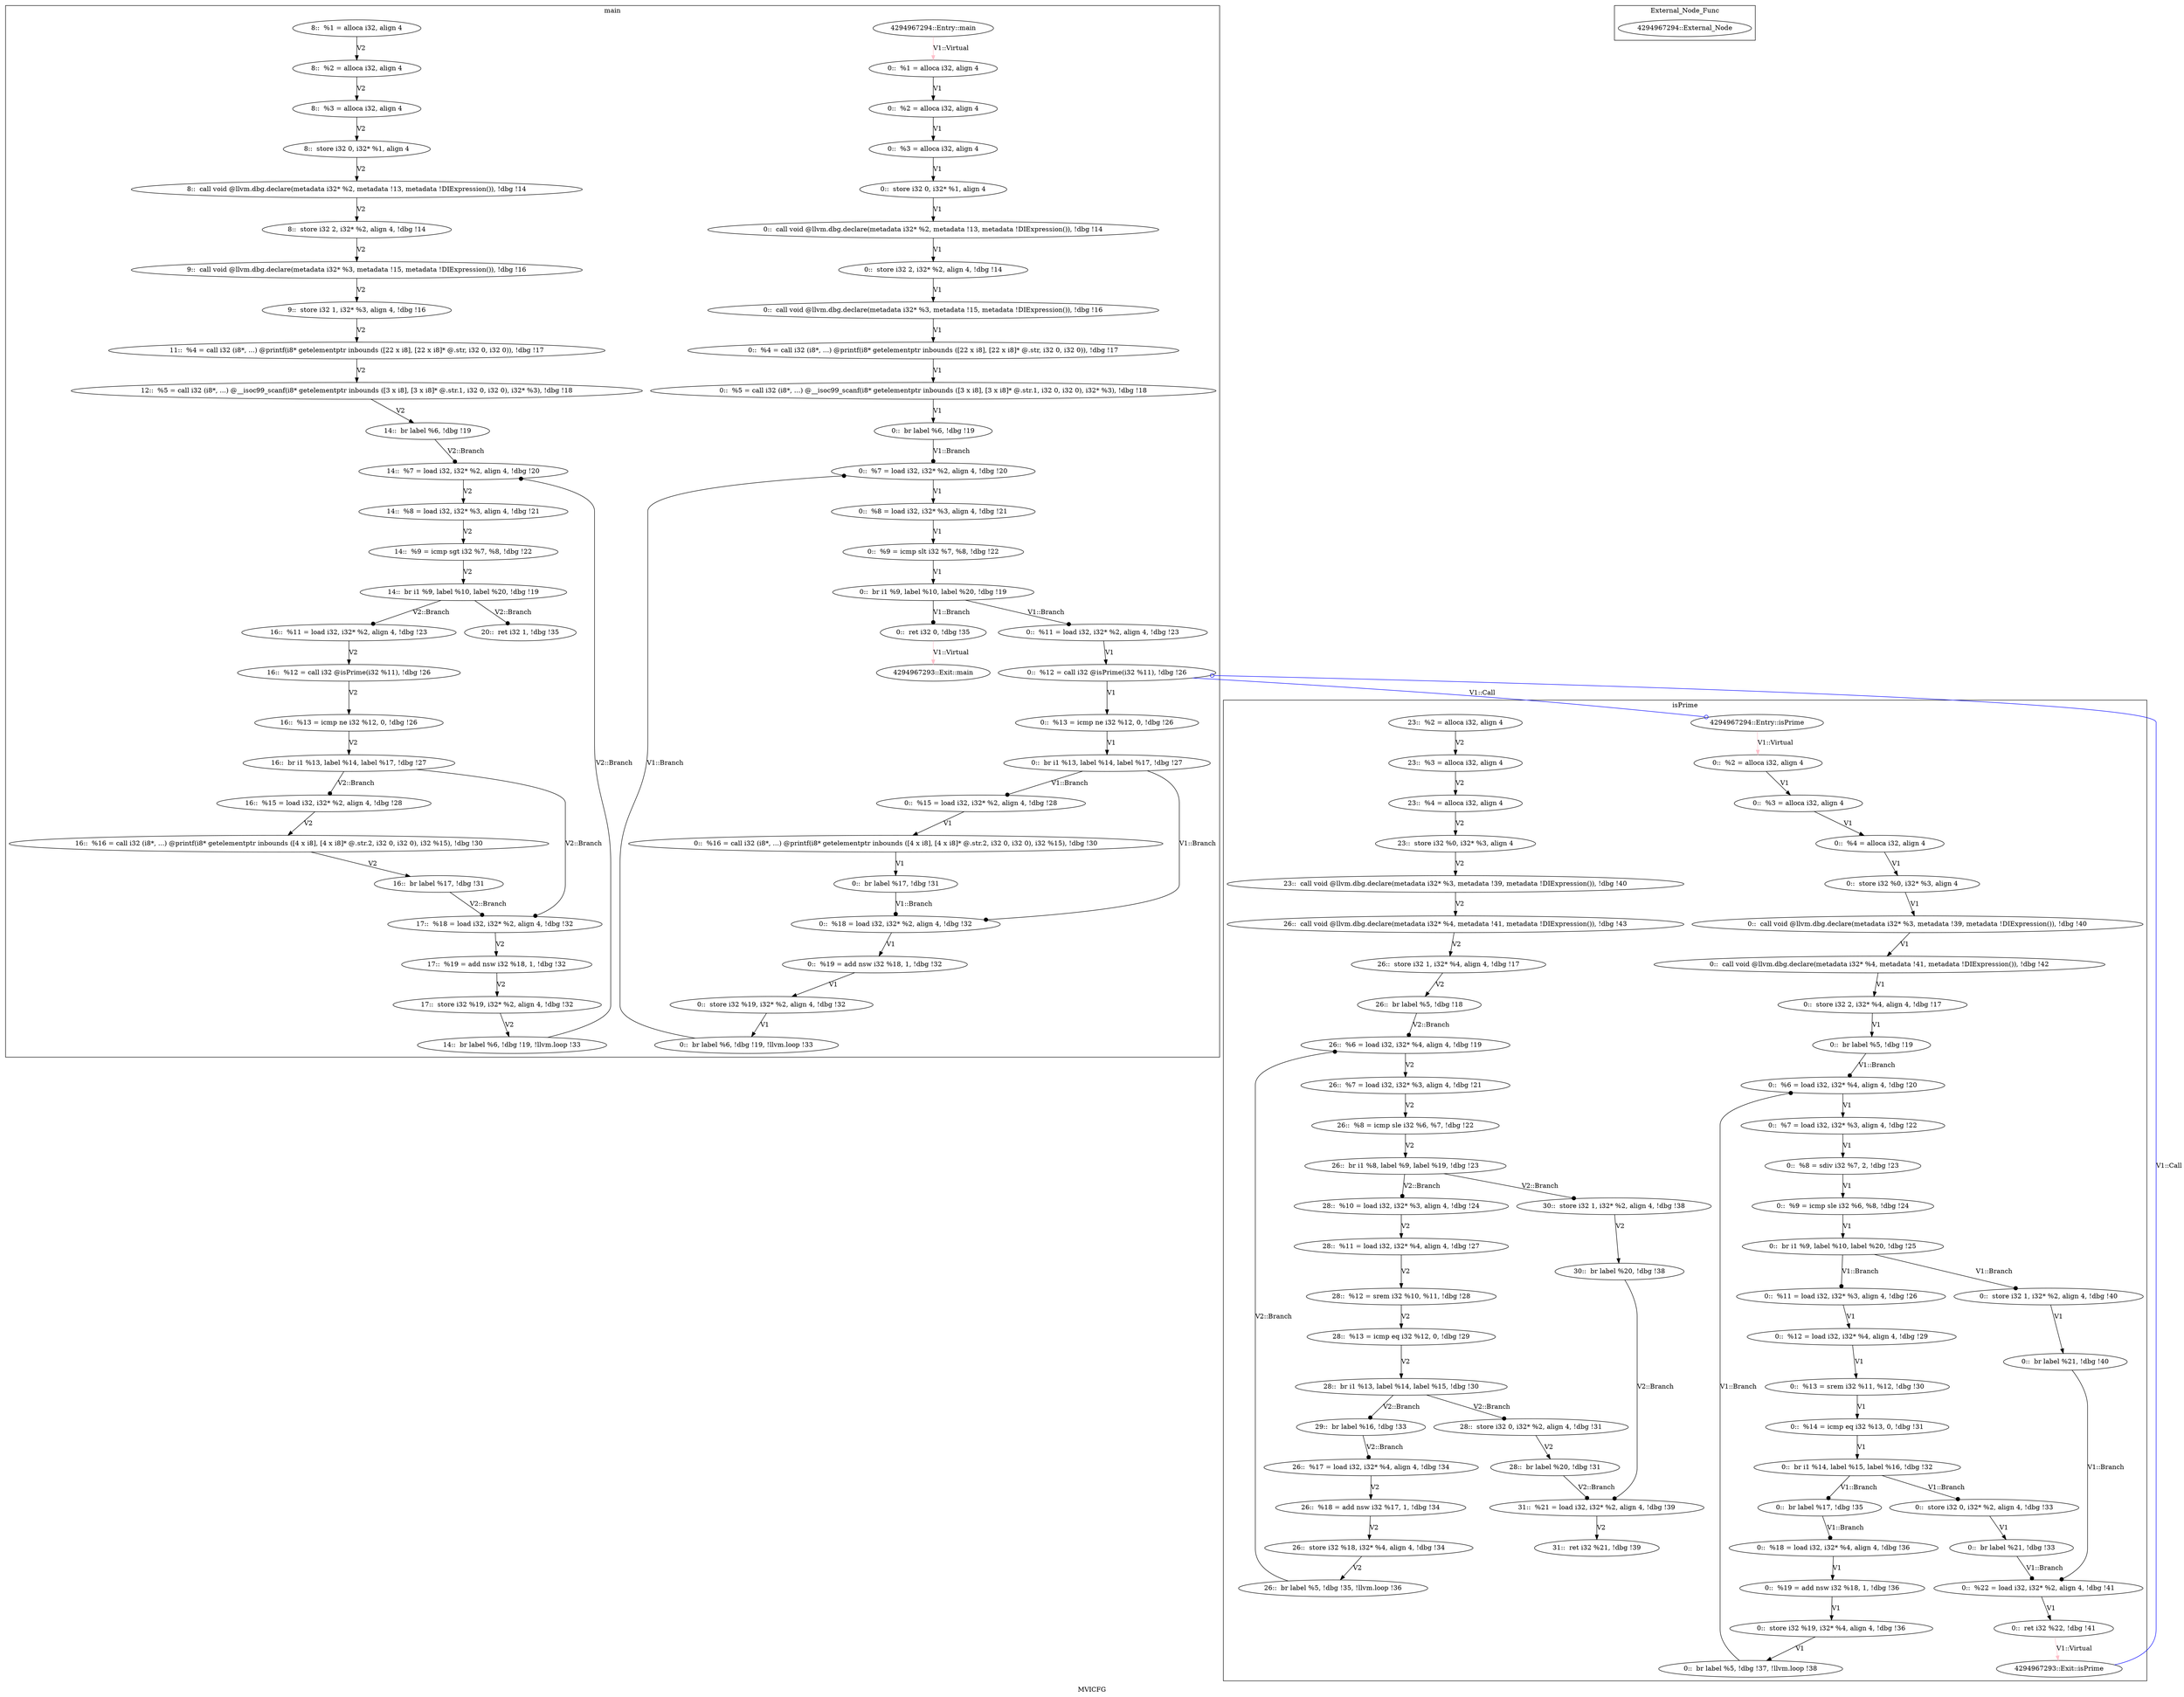 digraph "MVICFG" {
	label="MVICFG";
/* Generating Nodes */
	subgraph cluster_1 {
		label="main";
		"28" [label="4294967294::Entry::main"];
		"2" [label="0::  %1 = alloca i32, align 4"];
		"3" [label="0::  %2 = alloca i32, align 4"];
		"4" [label="0::  %3 = alloca i32, align 4"];
		"5" [label="0::  store i32 0, i32* %1, align 4"];
		"6" [label="0::  call void @llvm.dbg.declare(metadata i32* %2, metadata !13, metadata !DIExpression()), !dbg !14"];
		"7" [label="0::  store i32 2, i32* %2, align 4, !dbg !14"];
		"8" [label="0::  call void @llvm.dbg.declare(metadata i32* %3, metadata !15, metadata !DIExpression()), !dbg !16"];
		"9" [label="0::  %4 = call i32 (i8*, ...) @printf(i8* getelementptr inbounds ([22 x i8], [22 x i8]* @.str, i32 0, i32 0)), !dbg !17"];
		"10" [label="0::  %5 = call i32 (i8*, ...) @__isoc99_scanf(i8* getelementptr inbounds ([3 x i8], [3 x i8]* @.str.1, i32 0, i32 0), i32* %3), !dbg !18"];
		"11" [label="0::  br label %6, !dbg !19"];
		"12" [label="0::  %7 = load i32, i32* %2, align 4, !dbg !20"];
		"13" [label="0::  %8 = load i32, i32* %3, align 4, !dbg !21"];
		"14" [label="0::  %9 = icmp slt i32 %7, %8, !dbg !22"];
		"15" [label="0::  br i1 %9, label %10, label %20, !dbg !19"];
		"16" [label="0::  %11 = load i32, i32* %2, align 4, !dbg !23"];
		"17" [label="0::  %12 = call i32 @isPrime(i32 %11), !dbg !26"];
		"18" [label="0::  %13 = icmp ne i32 %12, 0, !dbg !26"];
		"19" [label="0::  br i1 %13, label %14, label %17, !dbg !27"];
		"20" [label="0::  %15 = load i32, i32* %2, align 4, !dbg !28"];
		"21" [label="0::  %16 = call i32 (i8*, ...) @printf(i8* getelementptr inbounds ([4 x i8], [4 x i8]* @.str.2, i32 0, i32 0), i32 %15), !dbg !30"];
		"22" [label="0::  br label %17, !dbg !31"];
		"23" [label="0::  %18 = load i32, i32* %2, align 4, !dbg !32"];
		"24" [label="0::  %19 = add nsw i32 %18, 1, !dbg !32"];
		"25" [label="0::  store i32 %19, i32* %2, align 4, !dbg !32"];
		"26" [label="0::  br label %6, !dbg !19, !llvm.loop !33"];
		"27" [label="0::  ret i32 0, !dbg !35"];
		"29" [label="4294967293::Exit::main"];
		"67" [label="8::  %1 = alloca i32, align 4"];
		"68" [label="8::  %2 = alloca i32, align 4"];
		"69" [label="8::  %3 = alloca i32, align 4"];
		"70" [label="8::  store i32 0, i32* %1, align 4"];
		"71" [label="8::  call void @llvm.dbg.declare(metadata i32* %2, metadata !13, metadata !DIExpression()), !dbg !14"];
		"72" [label="8::  store i32 2, i32* %2, align 4, !dbg !14"];
		"73" [label="9::  call void @llvm.dbg.declare(metadata i32* %3, metadata !15, metadata !DIExpression()), !dbg !16"];
		"74" [label="9::  store i32 1, i32* %3, align 4, !dbg !16"];
		"75" [label="11::  %4 = call i32 (i8*, ...) @printf(i8* getelementptr inbounds ([22 x i8], [22 x i8]* @.str, i32 0, i32 0)), !dbg !17"];
		"76" [label="12::  %5 = call i32 (i8*, ...) @__isoc99_scanf(i8* getelementptr inbounds ([3 x i8], [3 x i8]* @.str.1, i32 0, i32 0), i32* %3), !dbg !18"];
		"77" [label="14::  br label %6, !dbg !19"];
		"78" [label="14::  %7 = load i32, i32* %2, align 4, !dbg !20"];
		"79" [label="14::  %8 = load i32, i32* %3, align 4, !dbg !21"];
		"80" [label="14::  %9 = icmp sgt i32 %7, %8, !dbg !22"];
		"81" [label="14::  br i1 %9, label %10, label %20, !dbg !19"];
		"82" [label="14::  br label %6, !dbg !19, !llvm.loop !33"];
		"83" [label="16::  %11 = load i32, i32* %2, align 4, !dbg !23"];
		"84" [label="16::  %12 = call i32 @isPrime(i32 %11), !dbg !26"];
		"85" [label="16::  %13 = icmp ne i32 %12, 0, !dbg !26"];
		"86" [label="16::  br i1 %13, label %14, label %17, !dbg !27"];
		"87" [label="16::  %15 = load i32, i32* %2, align 4, !dbg !28"];
		"88" [label="16::  %16 = call i32 (i8*, ...) @printf(i8* getelementptr inbounds ([4 x i8], [4 x i8]* @.str.2, i32 0, i32 0), i32 %15), !dbg !30"];
		"89" [label="16::  br label %17, !dbg !31"];
		"90" [label="17::  %18 = load i32, i32* %2, align 4, !dbg !32"];
		"91" [label="17::  %19 = add nsw i32 %18, 1, !dbg !32"];
		"92" [label="17::  store i32 %19, i32* %2, align 4, !dbg !32"];
		"93" [label="20::  ret i32 1, !dbg !35"];
	}
	subgraph cluster_33 {
		label="isPrime";
		"63" [label="4294967294::Entry::isPrime"];
		"34" [label="0::  %2 = alloca i32, align 4"];
		"35" [label="0::  %3 = alloca i32, align 4"];
		"36" [label="0::  %4 = alloca i32, align 4"];
		"37" [label="0::  store i32 %0, i32* %3, align 4"];
		"38" [label="0::  call void @llvm.dbg.declare(metadata i32* %3, metadata !39, metadata !DIExpression()), !dbg !40"];
		"39" [label="0::  call void @llvm.dbg.declare(metadata i32* %4, metadata !41, metadata !DIExpression()), !dbg !42"];
		"40" [label="0::  store i32 2, i32* %4, align 4, !dbg !17"];
		"41" [label="0::  br label %5, !dbg !19"];
		"42" [label="0::  %6 = load i32, i32* %4, align 4, !dbg !20"];
		"43" [label="0::  %7 = load i32, i32* %3, align 4, !dbg !22"];
		"44" [label="0::  %8 = sdiv i32 %7, 2, !dbg !23"];
		"45" [label="0::  %9 = icmp sle i32 %6, %8, !dbg !24"];
		"46" [label="0::  br i1 %9, label %10, label %20, !dbg !25"];
		"47" [label="0::  %11 = load i32, i32* %3, align 4, !dbg !26"];
		"48" [label="0::  %12 = load i32, i32* %4, align 4, !dbg !29"];
		"49" [label="0::  %13 = srem i32 %11, %12, !dbg !30"];
		"50" [label="0::  %14 = icmp eq i32 %13, 0, !dbg !31"];
		"51" [label="0::  br i1 %14, label %15, label %16, !dbg !32"];
		"52" [label="0::  store i32 0, i32* %2, align 4, !dbg !33"];
		"53" [label="0::  br label %21, !dbg !33"];
		"54" [label="0::  br label %17, !dbg !35"];
		"55" [label="0::  %18 = load i32, i32* %4, align 4, !dbg !36"];
		"56" [label="0::  %19 = add nsw i32 %18, 1, !dbg !36"];
		"57" [label="0::  store i32 %19, i32* %4, align 4, !dbg !36"];
		"58" [label="0::  br label %5, !dbg !37, !llvm.loop !38"];
		"59" [label="0::  store i32 1, i32* %2, align 4, !dbg !40"];
		"60" [label="0::  br label %21, !dbg !40"];
		"61" [label="0::  %22 = load i32, i32* %2, align 4, !dbg !41"];
		"62" [label="0::  ret i32 %22, !dbg !41"];
		"64" [label="4294967293::Exit::isPrime"];
		"94" [label="23::  %2 = alloca i32, align 4"];
		"95" [label="23::  %3 = alloca i32, align 4"];
		"96" [label="23::  %4 = alloca i32, align 4"];
		"97" [label="23::  store i32 %0, i32* %3, align 4"];
		"98" [label="23::  call void @llvm.dbg.declare(metadata i32* %3, metadata !39, metadata !DIExpression()), !dbg !40"];
		"99" [label="26::  call void @llvm.dbg.declare(metadata i32* %4, metadata !41, metadata !DIExpression()), !dbg !43"];
		"100" [label="26::  store i32 1, i32* %4, align 4, !dbg !17"];
		"101" [label="26::  br label %5, !dbg !18"];
		"102" [label="26::  %6 = load i32, i32* %4, align 4, !dbg !19"];
		"103" [label="26::  %7 = load i32, i32* %3, align 4, !dbg !21"];
		"104" [label="26::  %8 = icmp sle i32 %6, %7, !dbg !22"];
		"105" [label="26::  br i1 %8, label %9, label %19, !dbg !23"];
		"106" [label="26::  %17 = load i32, i32* %4, align 4, !dbg !34"];
		"107" [label="26::  %18 = add nsw i32 %17, 1, !dbg !34"];
		"108" [label="26::  store i32 %18, i32* %4, align 4, !dbg !34"];
		"109" [label="26::  br label %5, !dbg !35, !llvm.loop !36"];
		"110" [label="28::  %10 = load i32, i32* %3, align 4, !dbg !24"];
		"111" [label="28::  %11 = load i32, i32* %4, align 4, !dbg !27"];
		"112" [label="28::  %12 = srem i32 %10, %11, !dbg !28"];
		"113" [label="28::  %13 = icmp eq i32 %12, 0, !dbg !29"];
		"114" [label="28::  br i1 %13, label %14, label %15, !dbg !30"];
		"115" [label="28::  store i32 0, i32* %2, align 4, !dbg !31"];
		"116" [label="28::  br label %20, !dbg !31"];
		"117" [label="29::  br label %16, !dbg !33"];
		"118" [label="30::  store i32 1, i32* %2, align 4, !dbg !38"];
		"119" [label="30::  br label %20, !dbg !38"];
		"120" [label="31::  %21 = load i32, i32* %2, align 4, !dbg !39"];
		"121" [label="31::  ret i32 %21, !dbg !39"];
	}
	subgraph cluster_65 {
		label="External_Node_Func";
		"66" [label="4294967294::External_Node"];
	}

/* Generating Edges */
		"2" -> "3" [arrowhead = normal, penwidth = 1.0, color = black, label="V1"];
		"3" -> "4" [arrowhead = normal, penwidth = 1.0, color = black, label="V1"];
		"4" -> "5" [arrowhead = normal, penwidth = 1.0, color = black, label="V1"];
		"5" -> "6" [arrowhead = normal, penwidth = 1.0, color = black, label="V1"];
		"6" -> "7" [arrowhead = normal, penwidth = 1.0, color = black, label="V1"];
		"12" -> "13" [arrowhead = normal, penwidth = 1.0, color = black, label="V1"];
		"13" -> "14" [arrowhead = normal, penwidth = 1.0, color = black, label="V1"];
		"14" -> "15" [arrowhead = normal, penwidth = 1.0, color = black, label="V1"];
		"16" -> "17" [arrowhead = normal, penwidth = 1.0, color = black, label="V1"];
		"17" -> "18" [arrowhead = normal, penwidth = 1.0, color = black, label="V1"];
		"18" -> "19" [arrowhead = normal, penwidth = 1.0, color = black, label="V1"];
		"20" -> "21" [arrowhead = normal, penwidth = 1.0, color = black, label="V1"];
		"21" -> "22" [arrowhead = normal, penwidth = 1.0, color = black, label="V1"];
		"23" -> "24" [arrowhead = normal, penwidth = 1.0, color = black, label="V1"];
		"24" -> "25" [arrowhead = normal, penwidth = 1.0, color = black, label="V1"];
		"28" -> "2" [arrowhead = normal, penwidth = 1.0, color = pink, label="V1::Virtual"];
		"27" -> "29" [arrowhead = normal, penwidth = 1.0, color = pink, label="V1::Virtual"];
		"34" -> "35" [arrowhead = normal, penwidth = 1.0, color = black, label="V1"];
		"35" -> "36" [arrowhead = normal, penwidth = 1.0, color = black, label="V1"];
		"36" -> "37" [arrowhead = normal, penwidth = 1.0, color = black, label="V1"];
		"37" -> "38" [arrowhead = normal, penwidth = 1.0, color = black, label="V1"];
		"40" -> "41" [arrowhead = normal, penwidth = 1.0, color = black, label="V1"];
		"42" -> "43" [arrowhead = normal, penwidth = 1.0, color = black, label="V1"];
		"43" -> "44" [arrowhead = normal, penwidth = 1.0, color = black, label="V1"];
		"44" -> "45" [arrowhead = normal, penwidth = 1.0, color = black, label="V1"];
		"45" -> "46" [arrowhead = normal, penwidth = 1.0, color = black, label="V1"];
		"47" -> "48" [arrowhead = normal, penwidth = 1.0, color = black, label="V1"];
		"48" -> "49" [arrowhead = normal, penwidth = 1.0, color = black, label="V1"];
		"49" -> "50" [arrowhead = normal, penwidth = 1.0, color = black, label="V1"];
		"50" -> "51" [arrowhead = normal, penwidth = 1.0, color = black, label="V1"];
		"52" -> "53" [arrowhead = normal, penwidth = 1.0, color = black, label="V1"];
		"55" -> "56" [arrowhead = normal, penwidth = 1.0, color = black, label="V1"];
		"56" -> "57" [arrowhead = normal, penwidth = 1.0, color = black, label="V1"];
		"57" -> "58" [arrowhead = normal, penwidth = 1.0, color = black, label="V1"];
		"59" -> "60" [arrowhead = normal, penwidth = 1.0, color = black, label="V1"];
		"61" -> "62" [arrowhead = normal, penwidth = 1.0, color = black, label="V1"];
		"63" -> "34" [arrowhead = normal, penwidth = 1.0, color = pink, label="V1::Virtual"];
		"62" -> "64" [arrowhead = normal, penwidth = 1.0, color = pink, label="V1::Virtual"];
		"7" -> "8" [arrowhead = normal, penwidth = 1.0, color = black, label="V1"];
		"8" -> "9" [arrowhead = normal, penwidth = 1.0, color = black, label="V1"];
		"9" -> "10" [arrowhead = normal, penwidth = 1.0, color = black, label="V1"];
		"10" -> "11" [arrowhead = normal, penwidth = 1.0, color = black, label="V1"];
		"11" -> "12" [arrowhead = dot, penwidth = 1.0, color = black, label="V1::Branch"];
		"15" -> "16" [arrowhead = dot, penwidth = 1.0, color = black, label="V1::Branch"];
		"15" -> "27" [arrowhead = dot, penwidth = 1.0, color = black, label="V1::Branch"];
		"19" -> "20" [arrowhead = dot, penwidth = 1.0, color = black, label="V1::Branch"];
		"19" -> "23" [arrowhead = dot, penwidth = 1.0, color = black, label="V1::Branch"];
		"22" -> "23" [arrowhead = dot, penwidth = 1.0, color = black, label="V1::Branch"];
		"25" -> "26" [arrowhead = normal, penwidth = 1.0, color = black, label="V1"];
		"26" -> "12" [arrowhead = dot, penwidth = 1.0, color = black, label="V1::Branch"];
		"38" -> "39" [arrowhead = normal, penwidth = 1.0, color = black, label="V1"];
		"39" -> "40" [arrowhead = normal, penwidth = 1.0, color = black, label="V1"];
		"41" -> "42" [arrowhead = dot, penwidth = 1.0, color = black, label="V1::Branch"];
		"46" -> "47" [arrowhead = dot, penwidth = 1.0, color = black, label="V1::Branch"];
		"46" -> "59" [arrowhead = dot, penwidth = 1.0, color = black, label="V1::Branch"];
		"51" -> "52" [arrowhead = dot, penwidth = 1.0, color = black, label="V1::Branch"];
		"51" -> "54" [arrowhead = dot, penwidth = 1.0, color = black, label="V1::Branch"];
		"53" -> "61" [arrowhead = dot, penwidth = 1.0, color = black, label="V1::Branch"];
		"54" -> "55" [arrowhead = dot, penwidth = 1.0, color = black, label="V1::Branch"];
		"58" -> "42" [arrowhead = dot, penwidth = 1.0, color = black, label="V1::Branch"];
		"60" -> "61" [arrowhead = dot, penwidth = 1.0, color = black, label="V1::Branch"];
		"17" -> "63" [arrowhead = odot, penwidth = 1.0, color = blue, label="V1::Call"];
		"64" -> "17" [arrowhead = odot, penwidth = 1.0, color = blue, label="V1::Call"];
		"67" -> "68" [arrowhead = normal, penwidth = 1.0, color = black, label="V2"];
		"68" -> "69" [arrowhead = normal, penwidth = 1.0, color = black, label="V2"];
		"69" -> "70" [arrowhead = normal, penwidth = 1.0, color = black, label="V2"];
		"70" -> "71" [arrowhead = normal, penwidth = 1.0, color = black, label="V2"];
		"71" -> "72" [arrowhead = normal, penwidth = 1.0, color = black, label="V2"];
		"72" -> "73" [arrowhead = normal, penwidth = 1.0, color = black, label="V2"];
		"73" -> "74" [arrowhead = normal, penwidth = 1.0, color = black, label="V2"];
		"74" -> "75" [arrowhead = normal, penwidth = 1.0, color = black, label="V2"];
		"75" -> "76" [arrowhead = normal, penwidth = 1.0, color = black, label="V2"];
		"76" -> "77" [arrowhead = normal, penwidth = 1.0, color = black, label="V2"];
		"77" -> "78" [arrowhead = dot, penwidth = 1.0, color = black, label="V2::Branch"];
		"78" -> "79" [arrowhead = normal, penwidth = 1.0, color = black, label="V2"];
		"82" -> "78" [arrowhead = dot, penwidth = 1.0, color = black, label="V2::Branch"];
		"79" -> "80" [arrowhead = normal, penwidth = 1.0, color = black, label="V2"];
		"80" -> "81" [arrowhead = normal, penwidth = 1.0, color = black, label="V2"];
		"81" -> "83" [arrowhead = dot, penwidth = 1.0, color = black, label="V2::Branch"];
		"81" -> "93" [arrowhead = dot, penwidth = 1.0, color = black, label="V2::Branch"];
		"92" -> "82" [arrowhead = normal, penwidth = 1.0, color = black, label="V2"];
		"83" -> "84" [arrowhead = normal, penwidth = 1.0, color = black, label="V2"];
		"84" -> "85" [arrowhead = normal, penwidth = 1.0, color = black, label="V2"];
		"85" -> "86" [arrowhead = normal, penwidth = 1.0, color = black, label="V2"];
		"86" -> "87" [arrowhead = dot, penwidth = 1.0, color = black, label="V2::Branch"];
		"86" -> "90" [arrowhead = dot, penwidth = 1.0, color = black, label="V2::Branch"];
		"87" -> "88" [arrowhead = normal, penwidth = 1.0, color = black, label="V2"];
		"88" -> "89" [arrowhead = normal, penwidth = 1.0, color = black, label="V2"];
		"89" -> "90" [arrowhead = dot, penwidth = 1.0, color = black, label="V2::Branch"];
		"90" -> "91" [arrowhead = normal, penwidth = 1.0, color = black, label="V2"];
		"91" -> "92" [arrowhead = normal, penwidth = 1.0, color = black, label="V2"];
		"94" -> "95" [arrowhead = normal, penwidth = 1.0, color = black, label="V2"];
		"95" -> "96" [arrowhead = normal, penwidth = 1.0, color = black, label="V2"];
		"96" -> "97" [arrowhead = normal, penwidth = 1.0, color = black, label="V2"];
		"97" -> "98" [arrowhead = normal, penwidth = 1.0, color = black, label="V2"];
		"98" -> "99" [arrowhead = normal, penwidth = 1.0, color = black, label="V2"];
		"99" -> "100" [arrowhead = normal, penwidth = 1.0, color = black, label="V2"];
		"100" -> "101" [arrowhead = normal, penwidth = 1.0, color = black, label="V2"];
		"101" -> "102" [arrowhead = dot, penwidth = 1.0, color = black, label="V2::Branch"];
		"102" -> "103" [arrowhead = normal, penwidth = 1.0, color = black, label="V2"];
		"109" -> "102" [arrowhead = dot, penwidth = 1.0, color = black, label="V2::Branch"];
		"103" -> "104" [arrowhead = normal, penwidth = 1.0, color = black, label="V2"];
		"104" -> "105" [arrowhead = normal, penwidth = 1.0, color = black, label="V2"];
		"105" -> "110" [arrowhead = dot, penwidth = 1.0, color = black, label="V2::Branch"];
		"105" -> "118" [arrowhead = dot, penwidth = 1.0, color = black, label="V2::Branch"];
		"106" -> "107" [arrowhead = normal, penwidth = 1.0, color = black, label="V2"];
		"117" -> "106" [arrowhead = dot, penwidth = 1.0, color = black, label="V2::Branch"];
		"107" -> "108" [arrowhead = normal, penwidth = 1.0, color = black, label="V2"];
		"108" -> "109" [arrowhead = normal, penwidth = 1.0, color = black, label="V2"];
		"110" -> "111" [arrowhead = normal, penwidth = 1.0, color = black, label="V2"];
		"111" -> "112" [arrowhead = normal, penwidth = 1.0, color = black, label="V2"];
		"112" -> "113" [arrowhead = normal, penwidth = 1.0, color = black, label="V2"];
		"113" -> "114" [arrowhead = normal, penwidth = 1.0, color = black, label="V2"];
		"114" -> "115" [arrowhead = dot, penwidth = 1.0, color = black, label="V2::Branch"];
		"114" -> "117" [arrowhead = dot, penwidth = 1.0, color = black, label="V2::Branch"];
		"115" -> "116" [arrowhead = normal, penwidth = 1.0, color = black, label="V2"];
		"116" -> "120" [arrowhead = dot, penwidth = 1.0, color = black, label="V2::Branch"];
		"118" -> "119" [arrowhead = normal, penwidth = 1.0, color = black, label="V2"];
		"119" -> "120" [arrowhead = dot, penwidth = 1.0, color = black, label="V2::Branch"];
		"120" -> "121" [arrowhead = normal, penwidth = 1.0, color = black, label="V2"];
}
